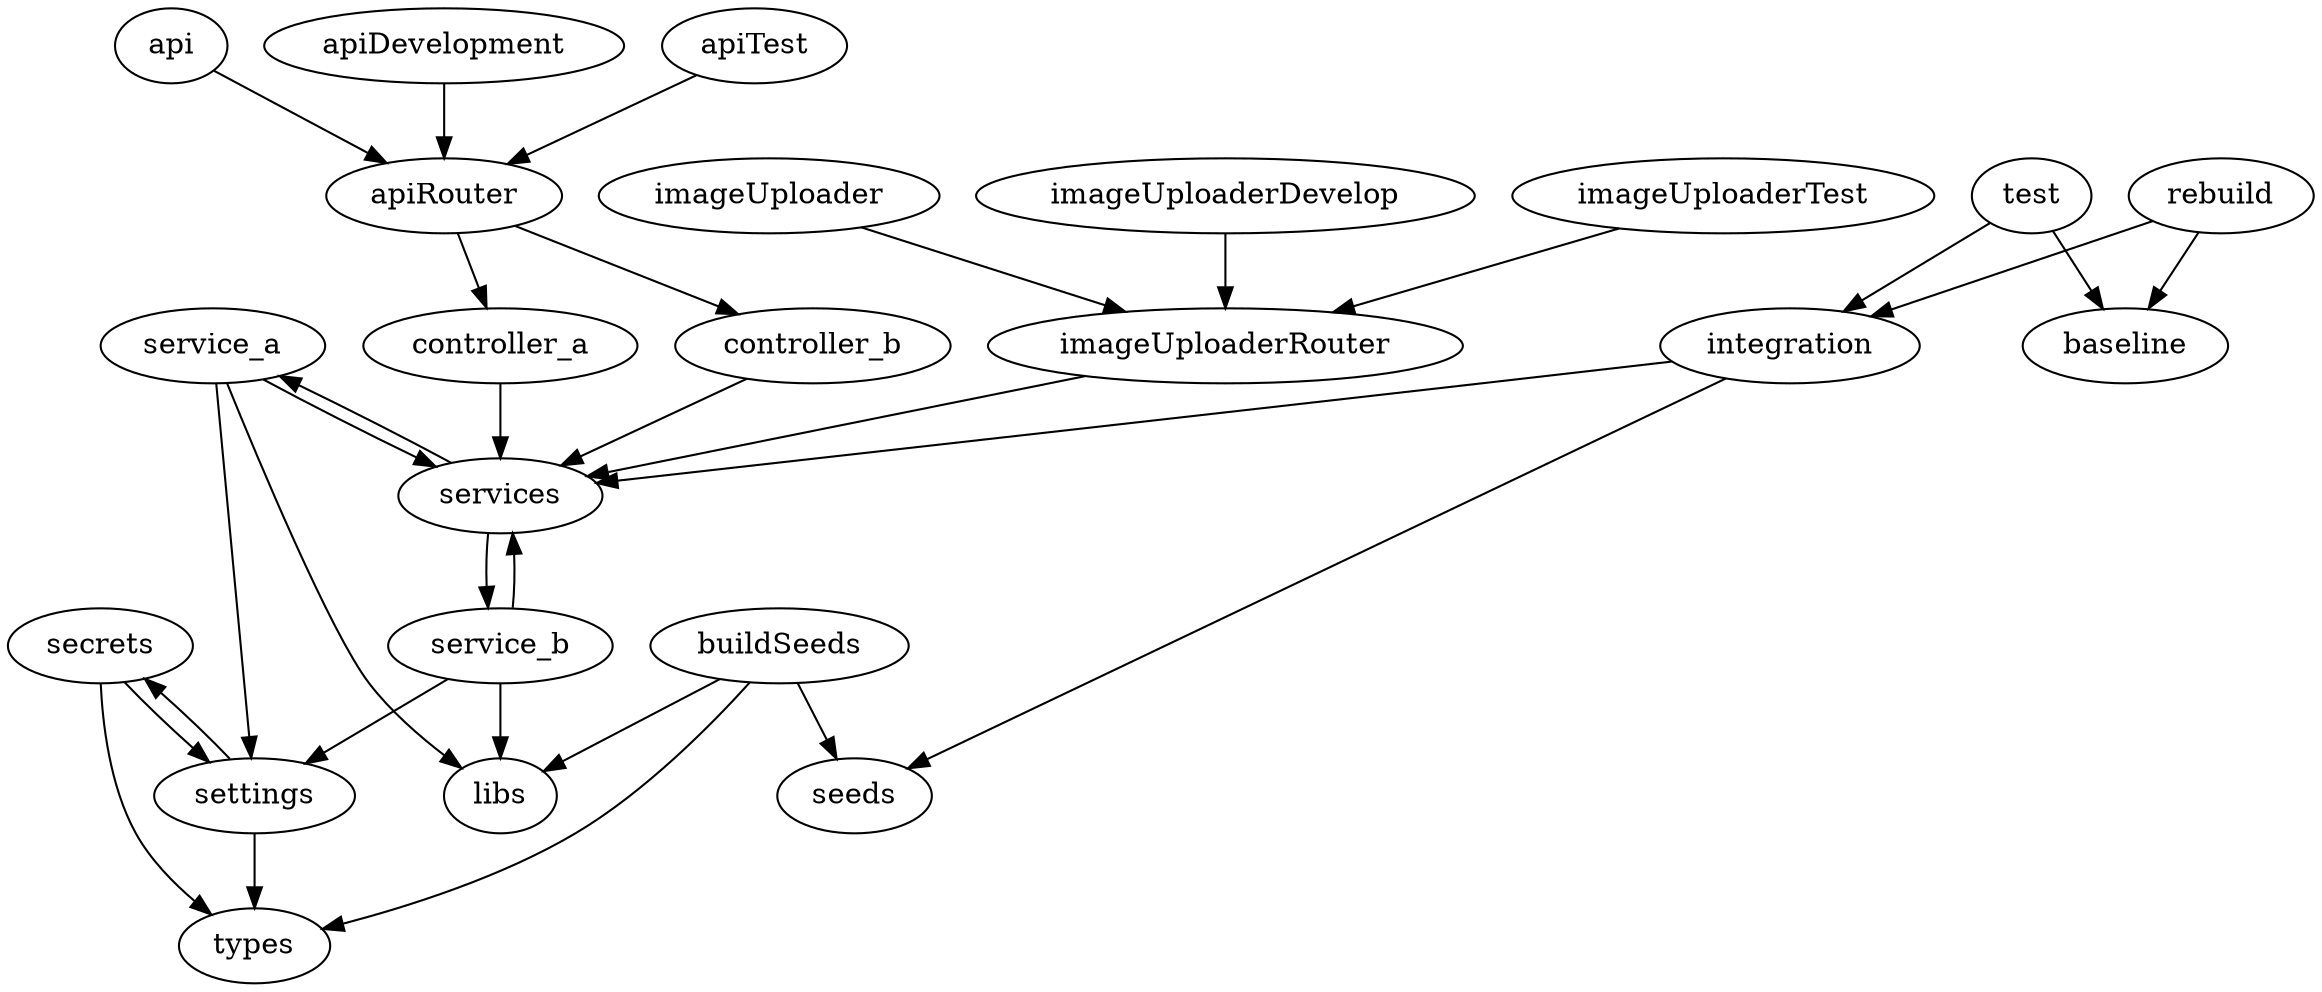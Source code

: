 digraph backends {
    secrets -> types
    secrets -> settings

    settings -> types
    settings -> secrets

    services -> service_a
    services -> service_b

    service_a -> libs
    service_a -> settings
    service_a -> services

    service_b -> libs
    service_b -> settings
    service_b -> services

    controller_a -> services

    controller_b -> services

    apiRouter -> controller_a
    apiRouter -> controller_b

    api -> apiRouter
    apiDevelopment -> apiRouter
    apiTest -> apiRouter

    imageUploaderRouter -> services

    imageUploader -> imageUploaderRouter
    imageUploaderDevelop -> imageUploaderRouter
    imageUploaderTest -> imageUploaderRouter

    integration -> services
    integration -> seeds

    test -> integration
    rebuild -> integration

    test -> baseline
    rebuild -> baseline

    buildSeeds -> seeds
    buildSeeds -> libs
    buildSeeds -> types
}
